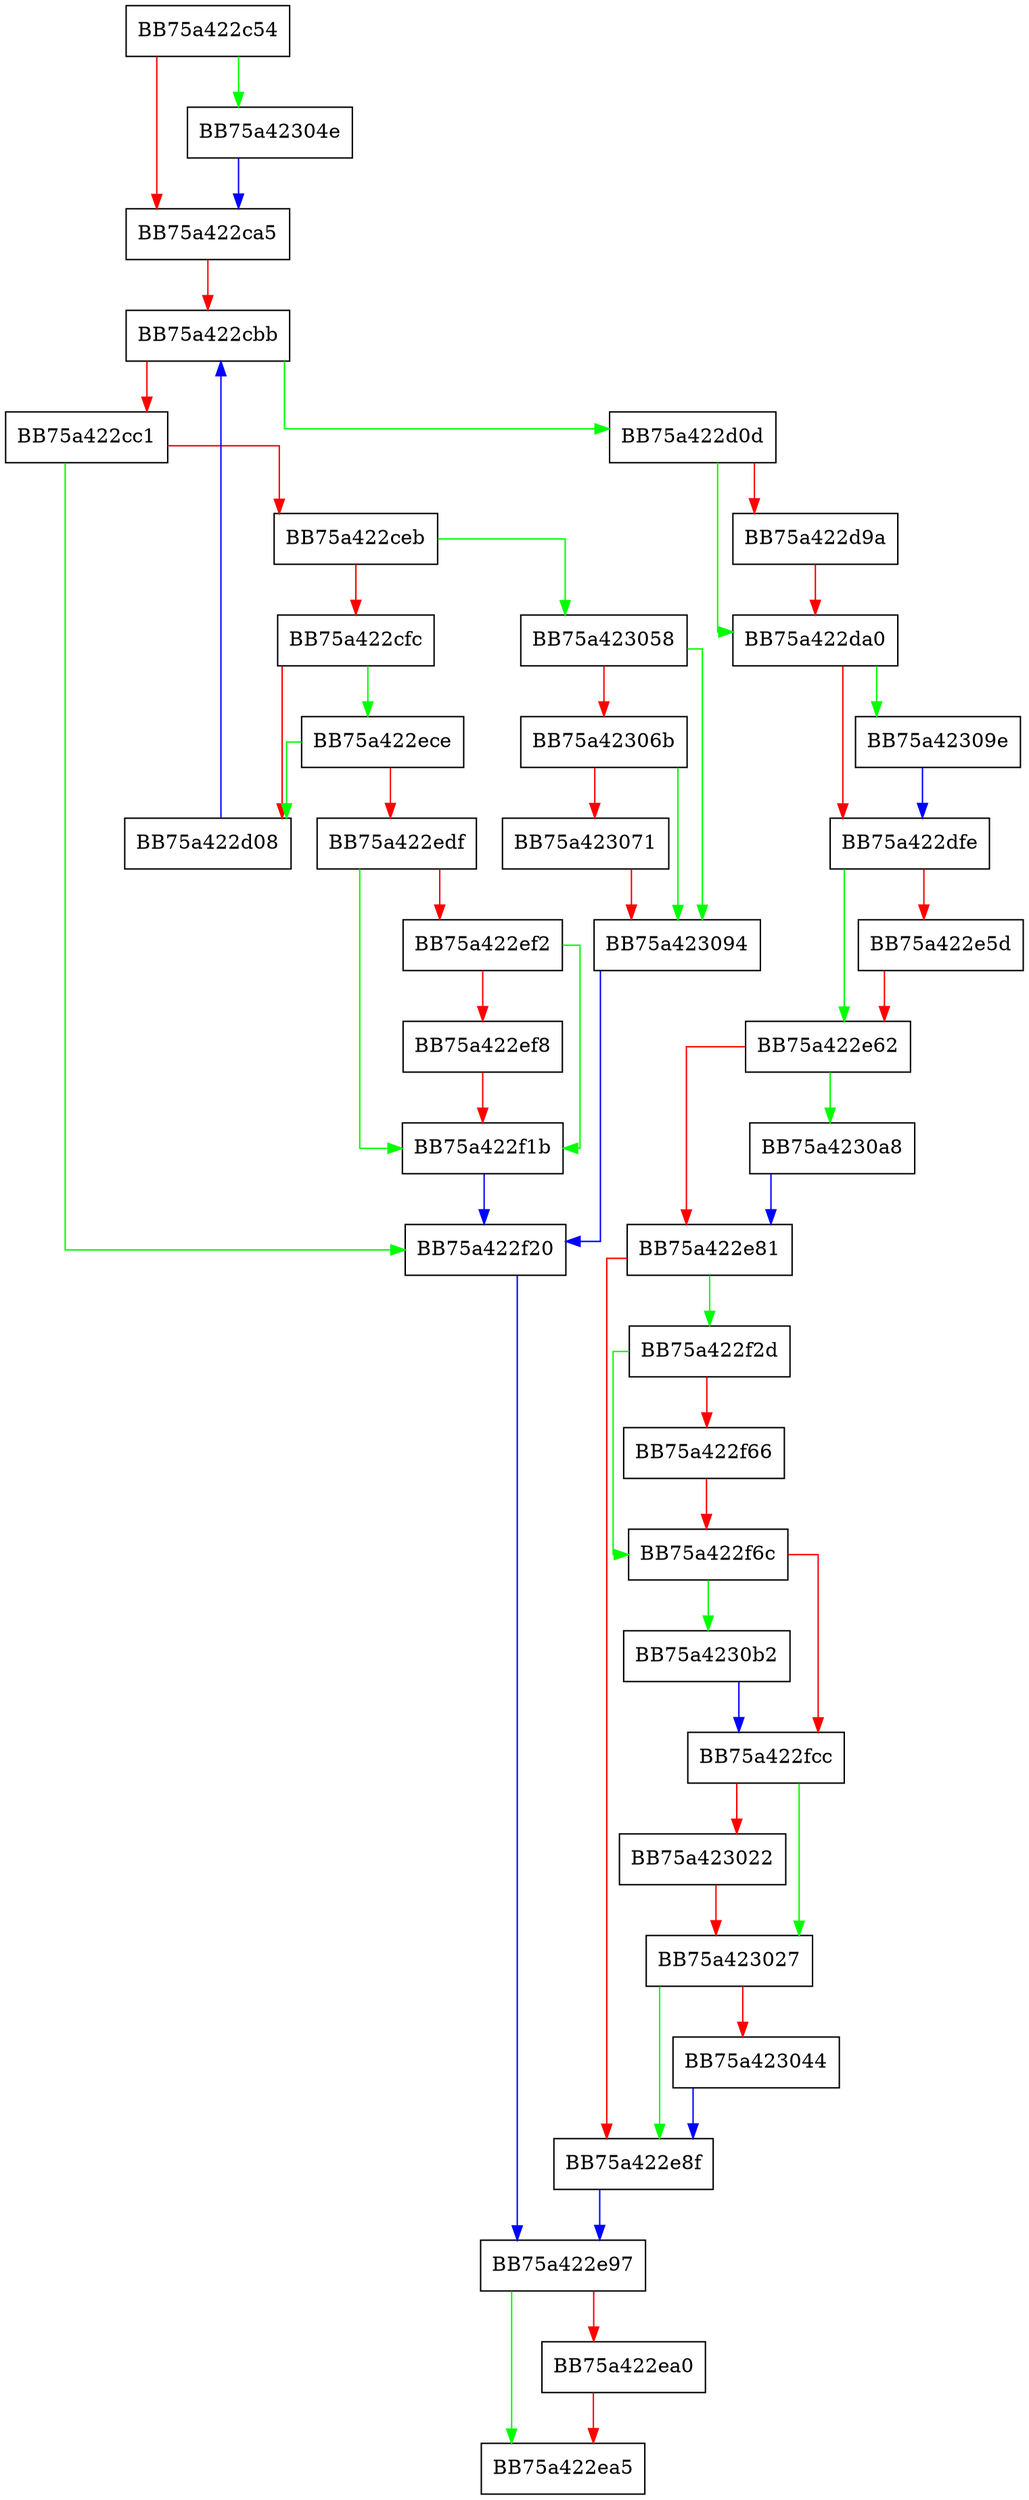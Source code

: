 digraph MapSpecialImage {
  node [shape="box"];
  graph [splines=ortho];
  BB75a422c54 -> BB75a42304e [color="green"];
  BB75a422c54 -> BB75a422ca5 [color="red"];
  BB75a422ca5 -> BB75a422cbb [color="red"];
  BB75a422cbb -> BB75a422d0d [color="green"];
  BB75a422cbb -> BB75a422cc1 [color="red"];
  BB75a422cc1 -> BB75a422f20 [color="green"];
  BB75a422cc1 -> BB75a422ceb [color="red"];
  BB75a422ceb -> BB75a423058 [color="green"];
  BB75a422ceb -> BB75a422cfc [color="red"];
  BB75a422cfc -> BB75a422ece [color="green"];
  BB75a422cfc -> BB75a422d08 [color="red"];
  BB75a422d08 -> BB75a422cbb [color="blue"];
  BB75a422d0d -> BB75a422da0 [color="green"];
  BB75a422d0d -> BB75a422d9a [color="red"];
  BB75a422d9a -> BB75a422da0 [color="red"];
  BB75a422da0 -> BB75a42309e [color="green"];
  BB75a422da0 -> BB75a422dfe [color="red"];
  BB75a422dfe -> BB75a422e62 [color="green"];
  BB75a422dfe -> BB75a422e5d [color="red"];
  BB75a422e5d -> BB75a422e62 [color="red"];
  BB75a422e62 -> BB75a4230a8 [color="green"];
  BB75a422e62 -> BB75a422e81 [color="red"];
  BB75a422e81 -> BB75a422f2d [color="green"];
  BB75a422e81 -> BB75a422e8f [color="red"];
  BB75a422e8f -> BB75a422e97 [color="blue"];
  BB75a422e97 -> BB75a422ea5 [color="green"];
  BB75a422e97 -> BB75a422ea0 [color="red"];
  BB75a422ea0 -> BB75a422ea5 [color="red"];
  BB75a422ece -> BB75a422d08 [color="green"];
  BB75a422ece -> BB75a422edf [color="red"];
  BB75a422edf -> BB75a422f1b [color="green"];
  BB75a422edf -> BB75a422ef2 [color="red"];
  BB75a422ef2 -> BB75a422f1b [color="green"];
  BB75a422ef2 -> BB75a422ef8 [color="red"];
  BB75a422ef8 -> BB75a422f1b [color="red"];
  BB75a422f1b -> BB75a422f20 [color="blue"];
  BB75a422f20 -> BB75a422e97 [color="blue"];
  BB75a422f2d -> BB75a422f6c [color="green"];
  BB75a422f2d -> BB75a422f66 [color="red"];
  BB75a422f66 -> BB75a422f6c [color="red"];
  BB75a422f6c -> BB75a4230b2 [color="green"];
  BB75a422f6c -> BB75a422fcc [color="red"];
  BB75a422fcc -> BB75a423027 [color="green"];
  BB75a422fcc -> BB75a423022 [color="red"];
  BB75a423022 -> BB75a423027 [color="red"];
  BB75a423027 -> BB75a422e8f [color="green"];
  BB75a423027 -> BB75a423044 [color="red"];
  BB75a423044 -> BB75a422e8f [color="blue"];
  BB75a42304e -> BB75a422ca5 [color="blue"];
  BB75a423058 -> BB75a423094 [color="green"];
  BB75a423058 -> BB75a42306b [color="red"];
  BB75a42306b -> BB75a423094 [color="green"];
  BB75a42306b -> BB75a423071 [color="red"];
  BB75a423071 -> BB75a423094 [color="red"];
  BB75a423094 -> BB75a422f20 [color="blue"];
  BB75a42309e -> BB75a422dfe [color="blue"];
  BB75a4230a8 -> BB75a422e81 [color="blue"];
  BB75a4230b2 -> BB75a422fcc [color="blue"];
}